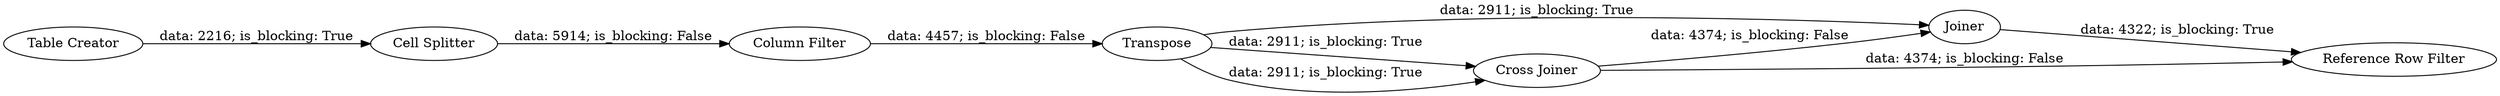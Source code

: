 digraph {
	"1279668563677784374_1" [label="Table Creator"]
	"1279668563677784374_3" [label=Transpose]
	"1279668563677784374_7" [label="Reference Row Filter"]
	"1279668563677784374_2" [label="Cell Splitter"]
	"1279668563677784374_6" [label=Joiner]
	"1279668563677784374_5" [label="Column Filter"]
	"1279668563677784374_4" [label="Cross Joiner"]
	"1279668563677784374_5" -> "1279668563677784374_3" [label="data: 4457; is_blocking: False"]
	"1279668563677784374_2" -> "1279668563677784374_5" [label="data: 5914; is_blocking: False"]
	"1279668563677784374_3" -> "1279668563677784374_4" [label="data: 2911; is_blocking: True"]
	"1279668563677784374_3" -> "1279668563677784374_4" [label="data: 2911; is_blocking: True"]
	"1279668563677784374_1" -> "1279668563677784374_2" [label="data: 2216; is_blocking: True"]
	"1279668563677784374_4" -> "1279668563677784374_6" [label="data: 4374; is_blocking: False"]
	"1279668563677784374_3" -> "1279668563677784374_6" [label="data: 2911; is_blocking: True"]
	"1279668563677784374_4" -> "1279668563677784374_7" [label="data: 4374; is_blocking: False"]
	"1279668563677784374_6" -> "1279668563677784374_7" [label="data: 4322; is_blocking: True"]
	rankdir=LR
}
